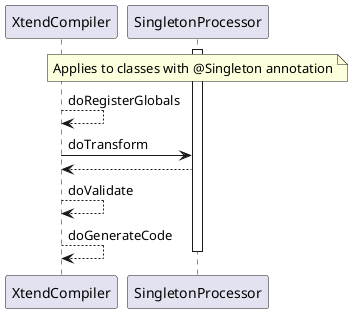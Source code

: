 @startuml

participant XtendCompiler as XtendCompiler
participant SingletonProcessor as Processor

note over of Processor
	Applies to classes with @Singleton annotation
end note

activate Processor

XtendCompiler --> XtendCompiler: doRegisterGlobals

XtendCompiler -> Processor: doTransform
XtendCompiler <-- Processor

XtendCompiler --> XtendCompiler: doValidate

XtendCompiler --> XtendCompiler: doGenerateCode

deactivate Processor
@enduml